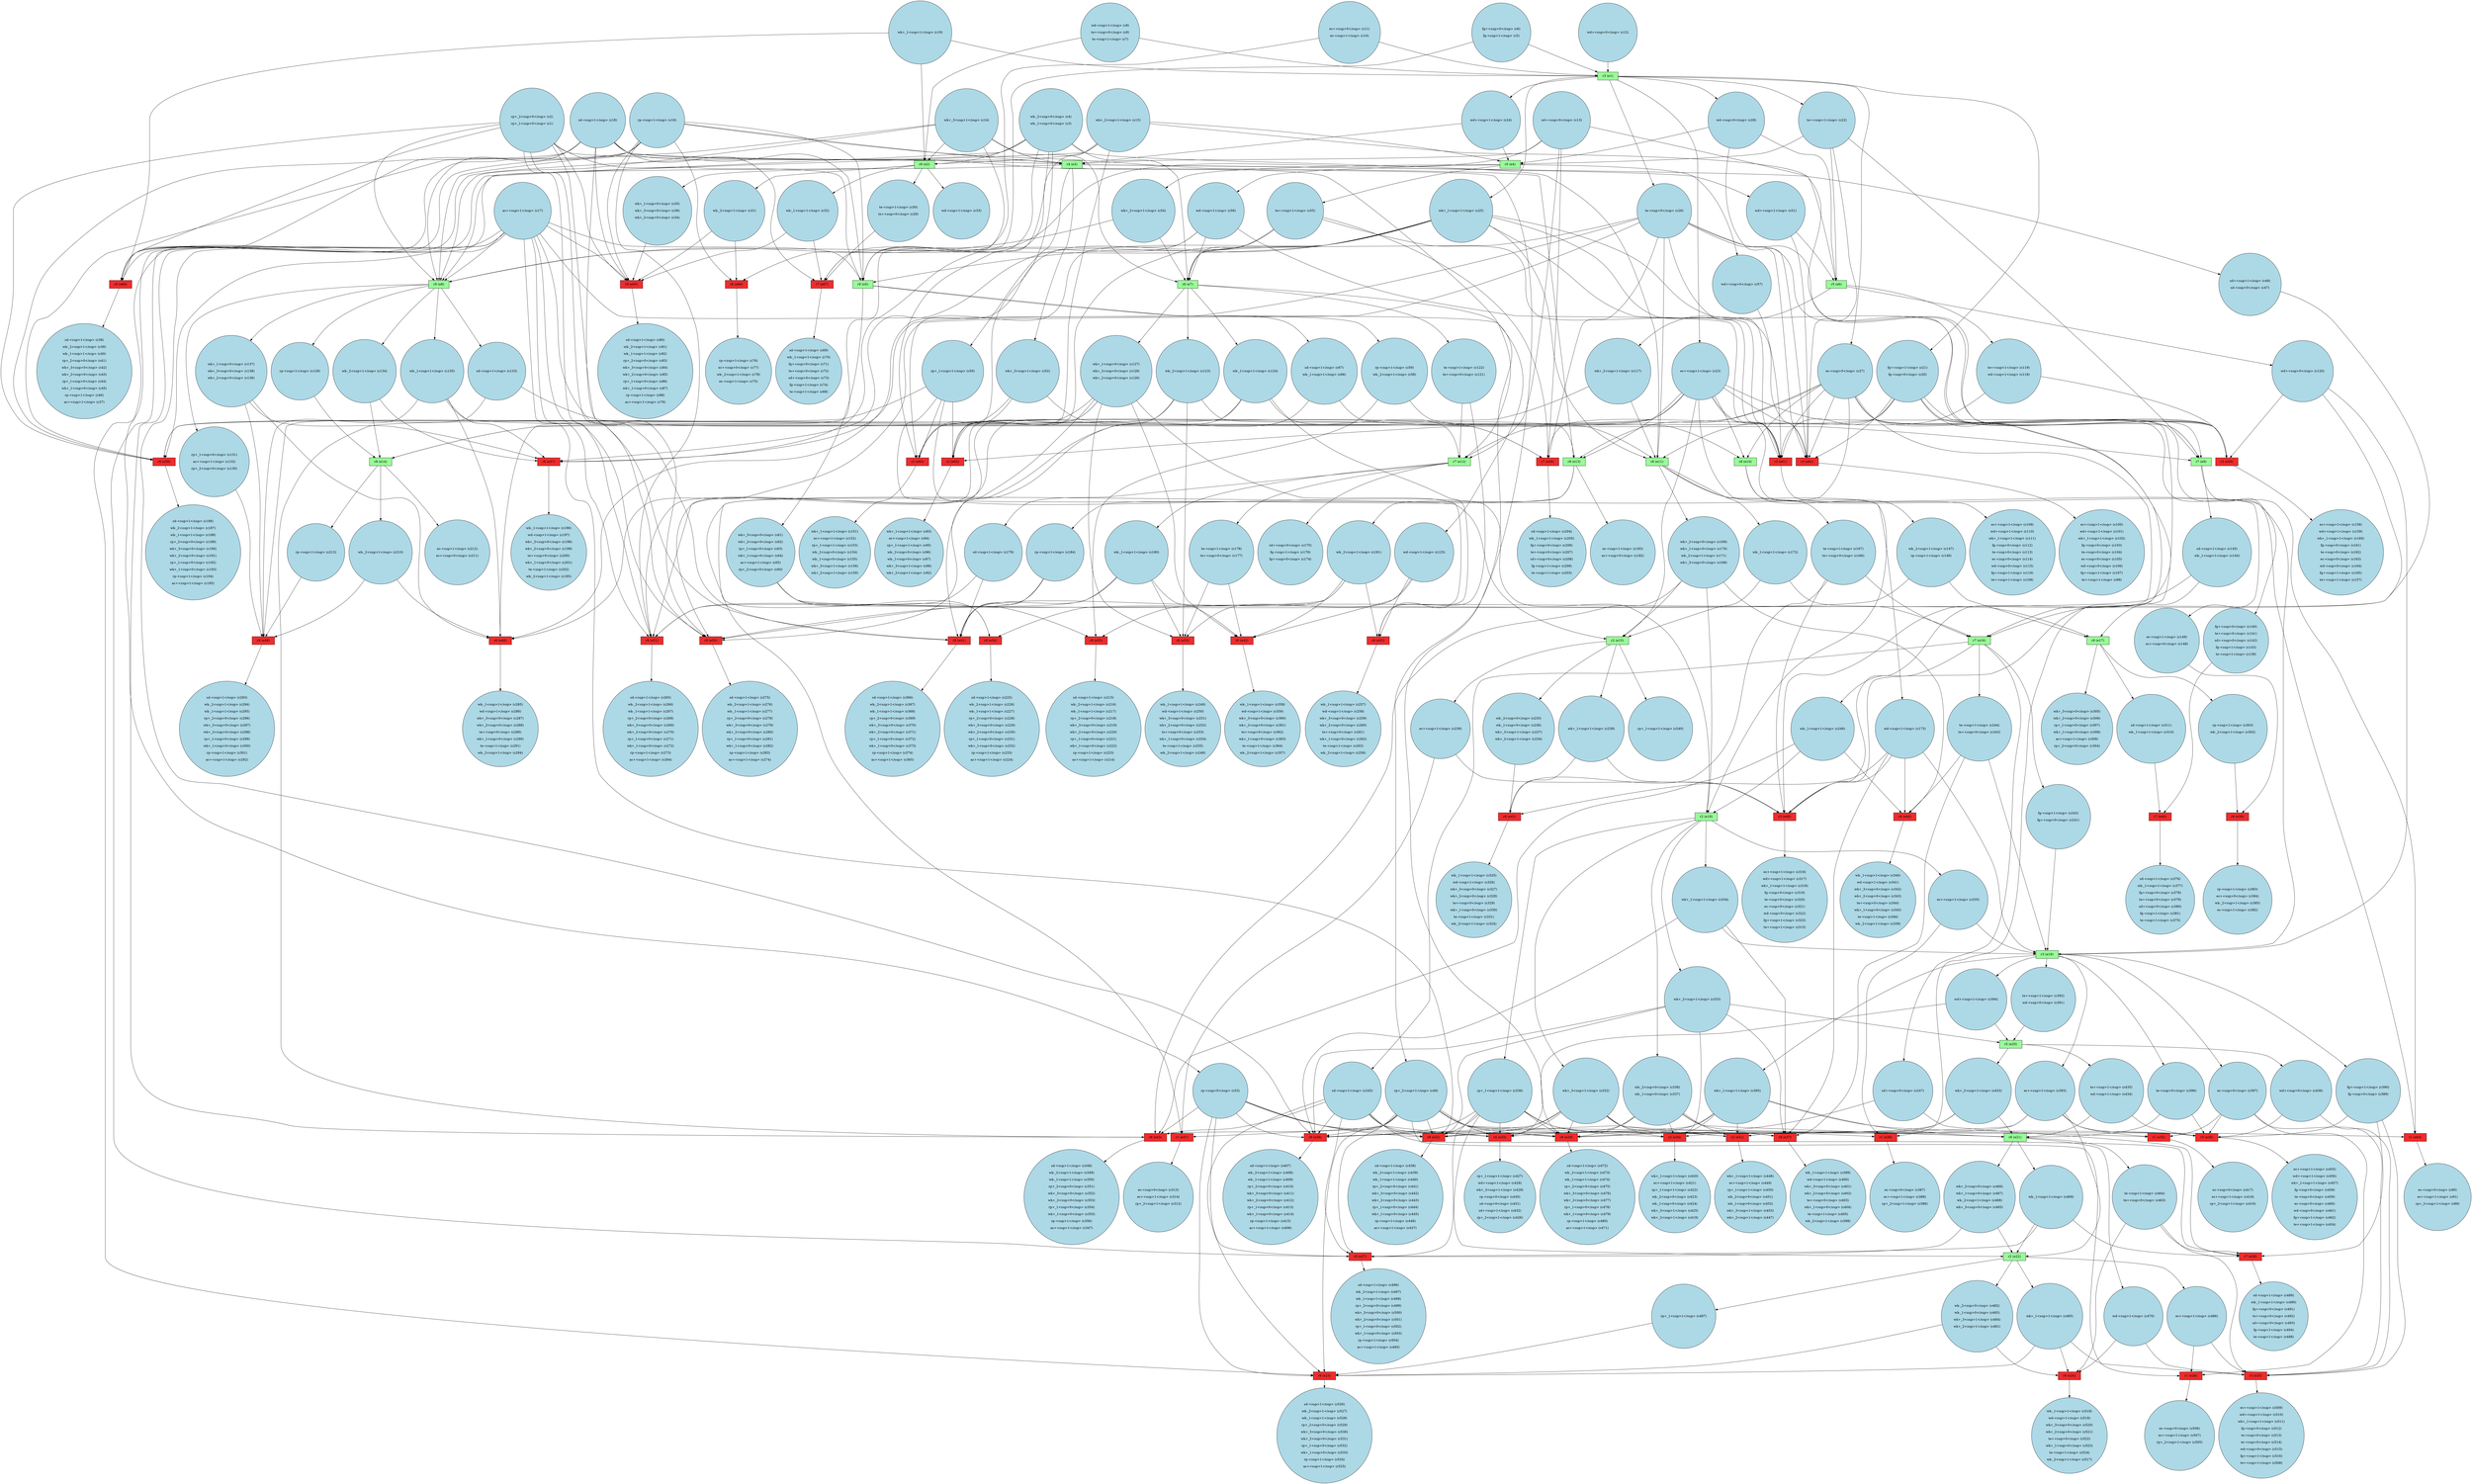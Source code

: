 digraph test {
  c1 -> e41;
  c1 -> e50;
  c1 -> e51;
  c1 -> e58;
  c1 -> e8;
  c1 -> e65;
  c1 -> e5;
  c1 -> e3;
  c1 -> e68;
  c3 -> e11;
  c3 -> e60;
  c3 -> e8;
  c3 -> e7;
  c3 -> e63;
  c3 -> e5;
  c3 -> e68;
  c3 -> e2;
  c5 -> e67;
  c5 -> e1;
  c7 -> e2;
  c7 -> e1;
  c10 -> e66;
  c10 -> e1;
  c12 -> e1;
  c13 -> e56;
  c13 -> e12;
  c13 -> e9;
  c13 -> e67;
  c13 -> e3;
  c14 -> e8;
  c14 -> e7;
  c14 -> e5;
  c14 -> e3;
  c14 -> e68;
  c14 -> e2;
  c15 -> e6;
  c15 -> e63;
  c15 -> e5;
  c15 -> e4;
  c15 -> e68;
  c15 -> e2;
  c16 -> e51;
  c16 -> e58;
  c16 -> e13;
  c16 -> e8;
  c16 -> e65;
  c16 -> e66;
  c16 -> e5;
  c16 -> e3;
  c16 -> e68;
  c17 -> e23;
  c17 -> e27;
  c17 -> e29;
  c17 -> e32;
  c17 -> e36;
  c17 -> e41;
  c17 -> e43;
  c17 -> e50;
  c17 -> e51;
  c17 -> e58;
  c17 -> e8;
  c17 -> e65;
  c17 -> e5;
  c17 -> e68;
  c18 -> e50;
  c18 -> e58;
  c18 -> e12;
  c18 -> e8;
  c18 -> e65;
  c18 -> e67;
  c18 -> e5;
  c18 -> e3;
  c18 -> e68;
  c19 -> e68;
  c19 -> e2;
  c19 -> e1;
  e1 -> c20;
  c20 -> e46;
  c20 -> e16;
  c20 -> e56;
  c20 -> e12;
  c20 -> e59;
  c20 -> e9;
  c20 -> e61;
  c20 -> e62;
  e1 -> c22;
  c22 -> e9;
  c22 -> e6;
  c22 -> e62;
  c22 -> e4;
  e1 -> c23;
  c23 -> e18;
  c23 -> e15;
  c23 -> e14;
  c23 -> e13;
  c23 -> e59;
  c23 -> e60;
  c23 -> e10;
  c23 -> e61;
  c23 -> e62;
  c23 -> e63;
  c23 -> e64;
  e1 -> c24;
  c24 -> e4;
  c24 -> e3;
  e1 -> c25;
  c25 -> e11;
  c25 -> e59;
  c25 -> e60;
  c25 -> e8;
  c25 -> e7;
  c25 -> e61;
  c25 -> e62;
  c25 -> e63;
  c25 -> e5;
  e1 -> c26;
  c26 -> e49;
  c26 -> e56;
  c26 -> e57;
  c26 -> e11;
  c26 -> e59;
  c26 -> e9;
  c26 -> e7;
  c26 -> e61;
  c26 -> e62;
  e1 -> c27;
  c27 -> e19;
  c27 -> e38;
  c27 -> e46;
  c27 -> e47;
  c27 -> e14;
  c27 -> e13;
  c27 -> e59;
  c27 -> e10;
  c27 -> e61;
  c27 -> e62;
  c27 -> e64;
  e1 -> c28;
  c28 -> e6;
  c28 -> e62;
  c28 -> e4;
  e2 -> c29;
  c29 -> e67;
  e2 -> c31;
  c31 -> e65;
  c31 -> e66;
  e2 -> c32;
  c32 -> e65;
  c32 -> e67;
  e2 -> c33;
  e2 -> c34;
  c34 -> e65;
  e68 -> c37;
  e3 -> c47;
  c47 -> e16;
  e3 -> c49;
  c49 -> e23;
  c49 -> e26;
  c49 -> e27;
  c49 -> e29;
  c49 -> e32;
  c49 -> e33;
  c49 -> e35;
  c49 -> e36;
  c49 -> e38;
  c49 -> e43;
  c49 -> e47;
  c49 -> e64;
  e3 -> c50;
  c50 -> e43;
  c50 -> e18;
  c50 -> e15;
  c50 -> e60;
  c50 -> e63;
  e3 -> c51;
  c51 -> e6;
  c51 -> e62;
  e3 -> c52;
  c52 -> e11;
  c52 -> e60;
  c52 -> e63;
  e3 -> c53;
  c53 -> e23;
  c53 -> e27;
  c53 -> e29;
  c53 -> e32;
  c53 -> e33;
  c53 -> e36;
  c53 -> e43;
  e4 -> c54;
  c54 -> e8;
  c54 -> e7;
  e4 -> c55;
  c55 -> e49;
  c55 -> e56;
  c55 -> e57;
  c55 -> e7;
  c55 -> e61;
  e4 -> c56;
  c56 -> e49;
  c56 -> e57;
  c56 -> e7;
  c56 -> e61;
  e4 -> c57;
  c57 -> e61;
  e5 -> c58;
  c58 -> e55;
  c58 -> e10;
  e5 -> c60;
  c60 -> e17;
  c60 -> e54;
  c60 -> e55;
  e5 -> c66;
  c66 -> e54;
  c66 -> e9;
  e67 -> c68;
  e66 -> c75;
  e65 -> c79;
  e64 -> c89;
  e63 -> c92;
  e62 -> c99;
  e61 -> c108;
  e6 -> c117;
  c117 -> e11;
  c117 -> e60;
  e6 -> c118;
  c118 -> e11;
  c118 -> e59;
  e6 -> c120;
  c120 -> e19;
  c120 -> e46;
  c120 -> e59;
  e7 -> c121;
  c121 -> e52;
  c121 -> e12;
  e7 -> c123;
  c123 -> e51;
  c123 -> e53;
  c123 -> e58;
  c123 -> e13;
  e7 -> c124;
  c124 -> e50;
  c124 -> e52;
  c124 -> e58;
  c124 -> e12;
  e7 -> c125;
  c125 -> e42;
  c125 -> e52;
  c125 -> e53;
  e7 -> c126;
  c126 -> e41;
  c126 -> e42;
  c126 -> e50;
  c126 -> e51;
  c126 -> e52;
  c126 -> e53;
  c126 -> e58;
  e8 -> c129;
  c129 -> e14;
  e8 -> c130;
  c130 -> e48;
  e8 -> c133;
  c133 -> e48;
  c133 -> e56;
  e8 -> c134;
  c134 -> e14;
  c134 -> e57;
  e8 -> c135;
  c135 -> e48;
  c135 -> e49;
  c135 -> e56;
  c135 -> e57;
  e8 -> c136;
  c136 -> e48;
  c136 -> e49;
  c136 -> e57;
  e9 -> c139;
  c139 -> e40;
  e9 -> c144;
  c144 -> e17;
  c144 -> e55;
  e10 -> c146;
  c146 -> e17;
  c146 -> e54;
  e10 -> c148;
  c148 -> e39;
  e60 -> c150;
  e59 -> c157;
  e11 -> c166;
  c166 -> e45;
  c166 -> e46;
  c166 -> e16;
  e11 -> c168;
  c168 -> e43;
  c168 -> e44;
  c168 -> e18;
  c168 -> e15;
  e11 -> c172;
  c172 -> e16;
  c172 -> e15;
  e11 -> c173;
  c173 -> e37;
  c173 -> e19;
  c173 -> e44;
  c173 -> e45;
  c173 -> e46;
  e12 -> c174;
  e12 -> c177;
  c177 -> e42;
  c177 -> e53;
  e12 -> c179;
  c179 -> e41;
  c179 -> e51;
  e12 -> c180;
  c180 -> e41;
  c180 -> e42;
  c180 -> e51;
  c180 -> e53;
  e13 -> c181;
  c181 -> e41;
  c181 -> e42;
  c181 -> e50;
  c181 -> e52;
  e13 -> c182;
  e13 -> c184;
  c184 -> e41;
  c184 -> e50;
  e58 -> c185;
  e57 -> c195;
  e56 -> c203;
  e14 -> c210;
  c210 -> e48;
  c210 -> e49;
  e14 -> c211;
  e14 -> c213;
  c213 -> e48;
  e55 -> c214;
  e54 -> c224;
  e15 -> c234;
  c234 -> e45;
  e15 -> c238;
  c238 -> e45;
  c238 -> e46;
  e15 -> c239;
  c239 -> e46;
  c239 -> e47;
  e15 -> c240;
  e16 -> c241;
  c241 -> e19;
  e16 -> c243;
  c243 -> e37;
  c243 -> e19;
  c243 -> e44;
  e16 -> c245;
  c245 -> e23;
  c245 -> e27;
  c245 -> e28;
  c245 -> e29;
  c245 -> e32;
  c245 -> e33;
  c245 -> e36;
  c245 -> e43;
  e16 -> c246;
  c246 -> e43;
  c246 -> e44;
  c246 -> e18;
  e16 -> c247;
  c247 -> e28;
  c247 -> e33;
  e53 -> c248;
  e52 -> c256;
  e51 -> c264;
  e50 -> c274;
  e49 -> c284;
  e48 -> c292;
  e17 -> c302;
  c302 -> e39;
  e17 -> c304;
  e17 -> c310;
  c310 -> e40;
  e47 -> c312;
  e46 -> c315;
  e45 -> c324;
  e18 -> c332;
  c332 -> e29;
  c332 -> e21;
  c332 -> e31;
  c332 -> e32;
  c332 -> e33;
  c332 -> e34;
  c332 -> e36;
  c332 -> e37;
  e18 -> c333;
  c333 -> e32;
  c333 -> e20;
  c333 -> e34;
  c333 -> e36;
  c333 -> e37;
  e18 -> c334;
  c334 -> e36;
  c334 -> e37;
  c334 -> e19;
  e18 -> c335;
  c335 -> e19;
  c335 -> e38;
  e18 -> c336;
  c336 -> e27;
  c336 -> e22;
  c336 -> e29;
  c336 -> e31;
  c336 -> e32;
  c336 -> e33;
  c336 -> e34;
  c336 -> e36;
  e18 -> c337;
  c337 -> e29;
  c337 -> e21;
  c337 -> e31;
  c337 -> e32;
  c337 -> e34;
  c337 -> e36;
  c337 -> e37;
  e44 -> c339;
  e43 -> c347;
  e42 -> c357;
  e41 -> c365;
  e40 -> c375;
  e39 -> c382;
  e38 -> c386;
  e19 -> c389;
  c389 -> e25;
  c389 -> e28;
  c389 -> e30;
  e19 -> c391;
  c391 -> e20;
  e19 -> c393;
  c393 -> e22;
  c393 -> e30;
  c393 -> e31;
  c393 -> e34;
  c393 -> e35;
  e19 -> c394;
  c394 -> e20;
  c394 -> e33;
  e19 -> c395;
  c395 -> e29;
  c395 -> e21;
  c395 -> e30;
  c395 -> e31;
  c395 -> e32;
  c395 -> e34;
  e19 -> c396;
  c396 -> e21;
  c396 -> e30;
  e19 -> c397;
  c397 -> e25;
  c397 -> e26;
  c397 -> e30;
  c397 -> e35;
  e37 -> c398;
  e36 -> c406;
  e35 -> c416;
  e34 -> c419;
  e33 -> c426;
  e20 -> c433;
  c433 -> e29;
  c433 -> e21;
  c433 -> e31;
  e20 -> c434;
  c434 -> e21;
  c434 -> e30;
  e20 -> c436;
  c436 -> e25;
  c436 -> e30;
  e32 -> c437;
  e31 -> c447;
  e30 -> c454;
  e21 -> c463;
  c463 -> e24;
  c463 -> e25;
  c463 -> e28;
  e21 -> c465;
  c465 -> e27;
  c465 -> e22;
  e21 -> c469;
  c469 -> e27;
  c469 -> e28;
  c469 -> e22;
  e21 -> c470;
  c470 -> e24;
  c470 -> e25;
  e29 -> c471;
  e22 -> c481;
  c481 -> e23;
  c481 -> e24;
  e22 -> c485;
  c485 -> e23;
  c485 -> e24;
  c485 -> e25;
  e22 -> c486;
  c486 -> e25;
  c486 -> e26;
  e22 -> c487;
  c487 -> e23;
  e28 -> c488;
  e27 -> c495;
  e26 -> c505;
  e25 -> c508;
  e24 -> c517;
  e23 -> c525;
  c1 [fillcolor=lightblue label="rp+_2<sup>0</sup> (c2)\n\nrp+_1<sup>0</sup> (c1)" shape=circle style=filled];
  c3 [fillcolor=lightblue label="wk-_2<sup>0</sup> (c4)\n\nwk-_1<sup>0</sup> (c3)" shape=circle style=filled];
  c5 [fillcolor=lightblue label="fg+<sup>0</sup> (c6)\n\nfg-<sup>1</sup> (c5)" shape=circle style=filled];
  c7 [fillcolor=lightblue label="wd-<sup>1</sup> (c8)\n\nte+<sup>0</sup> (c9)\n\nte-<sup>1</sup> (c7)" shape=circle style=filled];
  c10 [fillcolor=lightblue label="ec+<sup>0</sup> (c11)\n\nec-<sup>1</sup> (c10)" shape=circle style=filled];
  c12 [fillcolor=lightblue label="wd+<sup>0</sup> (c12)" shape=circle style=filled];
  c13 [fillcolor=lightblue label="sd+<sup>0</sup> (c13)" shape=circle style=filled];
  c14 [fillcolor=lightblue label="wk+_3<sup>1</sup> (c14)" shape=circle style=filled];
  c15 [fillcolor=lightblue label="wk+_2<sup>1</sup> (c15)" shape=circle style=filled];
  c16 [fillcolor=lightblue label="rp-<sup>1</sup> (c16)" shape=circle style=filled];
  c17 [fillcolor=lightblue label="ac+<sup>1</sup> (c17)" shape=circle style=filled];
  c18 [fillcolor=lightblue label="sd-<sup>1</sup> (c18)" shape=circle style=filled];
  c19 [fillcolor=lightblue label="wk+_1<sup>1</sup> (c19)" shape=circle style=filled];
  c20 [fillcolor=lightblue label="fg+<sup>1</sup> (c21)\n\nfg-<sup>0</sup> (c20)" shape=circle style=filled];
  c22 [fillcolor=lightblue label="te+<sup>1</sup> (c22)" shape=circle style=filled];
  c23 [fillcolor=lightblue label="ec+<sup>1</sup> (c23)" shape=circle style=filled];
  c24 [fillcolor=lightblue label="wd+<sup>1</sup> (c24)" shape=circle style=filled];
  c25 [fillcolor=lightblue label="wk+_1<sup>1</sup> (c25)" shape=circle style=filled];
  c26 [fillcolor=lightblue label="te-<sup>0</sup> (c26)" shape=circle style=filled];
  c27 [fillcolor=lightblue label="ec-<sup>0</sup> (c27)" shape=circle style=filled];
  c28 [fillcolor=lightblue label="wd-<sup>0</sup> (c28)" shape=circle style=filled];
  c29 [fillcolor=lightblue label="te-<sup>1</sup> (c30)\n\nte+<sup>0</sup> (c29)" shape=circle style=filled];
  c31 [fillcolor=lightblue label="wk-_2<sup>1</sup> (c31)" shape=circle style=filled];
  c32 [fillcolor=lightblue label="wk-_1<sup>1</sup> (c32)" shape=circle style=filled];
  c33 [fillcolor=lightblue label="wd-<sup>1</sup> (c33)" shape=circle style=filled];
  c34 [fillcolor=lightblue label="wk+_1<sup>0</sup> (c35)\n\nwk+_3<sup>0</sup> (c36)\n\nwk+_2<sup>0</sup> (c34)" shape=circle style=filled];
  c37 [fillcolor=lightblue label="sd-<sup>1</sup> (c38)\n\nwk-_2<sup>1</sup> (c39)\n\nwk-_1<sup>1</sup> (c40)\n\nrp+_2<sup>0</sup> (c41)\n\nwk+_3<sup>0</sup> (c42)\n\nwk+_2<sup>0</sup> (c43)\n\nrp+_1<sup>0</sup> (c44)\n\nwk+_1<sup>0</sup> (c45)\n\nrp-<sup>1</sup> (c46)\n\nac+<sup>1</sup> (c37)" shape=circle style=filled];
  c47 [fillcolor=lightblue label="sd+<sup>1</sup> (c48)\n\nsd-<sup>0</sup> (c47)" shape=circle style=filled];
  c49 [fillcolor=lightblue label="rp+_2<sup>1</sup> (c49)" shape=circle style=filled];
  c50 [fillcolor=lightblue label="rp+_1<sup>1</sup> (c50)" shape=circle style=filled];
  c51 [fillcolor=lightblue label="wd+<sup>1</sup> (c51)" shape=circle style=filled];
  c52 [fillcolor=lightblue label="wk+_3<sup>1</sup> (c52)" shape=circle style=filled];
  c53 [fillcolor=lightblue label="rp-<sup>0</sup> (c53)" shape=circle style=filled];
  c54 [fillcolor=lightblue label="wk+_2<sup>1</sup> (c54)" shape=circle style=filled];
  c55 [fillcolor=lightblue label="te+<sup>1</sup> (c55)" shape=circle style=filled];
  c56 [fillcolor=lightblue label="wd-<sup>1</sup> (c56)" shape=circle style=filled];
  c57 [fillcolor=lightblue label="wd+<sup>0</sup> (c57)" shape=circle style=filled];
  c58 [fillcolor=lightblue label="rp-<sup>1</sup> (c59)\n\nwk-_2<sup>1</sup> (c58)" shape=circle style=filled];
  c60 [fillcolor=lightblue label="wk+_3<sup>0</sup> (c61)\n\nwk+_2<sup>0</sup> (c62)\n\nrp+_1<sup>0</sup> (c63)\n\nwk+_1<sup>0</sup> (c64)\n\nac+<sup>1</sup> (c65)\n\nrp+_2<sup>0</sup> (c60)" shape=circle style=filled];
  c66 [fillcolor=lightblue label="sd-<sup>1</sup> (c67)\n\nwk-_1<sup>1</sup> (c66)" shape=circle style=filled];
  c68 [fillcolor=lightblue label="sd-<sup>1</sup> (c69)\n\nwk-_1<sup>1</sup> (c70)\n\nfg+<sup>0</sup> (c71)\n\nte+<sup>0</sup> (c72)\n\nsd+<sup>0</sup> (c73)\n\nfg-<sup>1</sup> (c74)\n\nte-<sup>1</sup> (c68)" shape=circle style=filled];
  c75 [fillcolor=lightblue label="rp-<sup>1</sup> (c76)\n\nec+<sup>0</sup> (c77)\n\nwk-_2<sup>1</sup> (c78)\n\nec-<sup>1</sup> (c75)" shape=circle style=filled];
  c79 [fillcolor=lightblue label="sd-<sup>1</sup> (c80)\n\nwk-_2<sup>1</sup> (c81)\n\nwk-_1<sup>1</sup> (c82)\n\nrp+_2<sup>0</sup> (c83)\n\nwk+_3<sup>0</sup> (c84)\n\nwk+_2<sup>0</sup> (c85)\n\nrp+_1<sup>0</sup> (c86)\n\nwk+_1<sup>0</sup> (c87)\n\nrp-<sup>1</sup> (c88)\n\nac+<sup>1</sup> (c79)" shape=circle style=filled];
  c89 [fillcolor=lightblue label="ec-<sup>0</sup> (c90)\n\nec+<sup>1</sup> (c91)\n\nrp+_2<sup>1</sup> (c89)" shape=circle style=filled];
  c92 [fillcolor=lightblue label="wk+_1<sup>1</sup> (c93)\n\nec+<sup>1</sup> (c94)\n\nrp+_1<sup>1</sup> (c95)\n\nwk-_2<sup>0</sup> (c96)\n\nwk-_1<sup>0</sup> (c97)\n\nwk+_3<sup>1</sup> (c98)\n\nwk+_2<sup>1</sup> (c92)" shape=circle style=filled];
  c99 [fillcolor=lightblue label="ec+<sup>1</sup> (c100)\n\nwd+<sup>1</sup> (c101)\n\nwk+_1<sup>1</sup> (c102)\n\nfg-<sup>0</sup> (c103)\n\nte-<sup>0</sup> (c104)\n\nec-<sup>0</sup> (c105)\n\nwd-<sup>0</sup> (c106)\n\nfg+<sup>1</sup> (c107)\n\nte+<sup>1</sup> (c99)" shape=circle style=filled];
  c108 [fillcolor=lightblue label="ec+<sup>1</sup> (c109)\n\nwd+<sup>1</sup> (c110)\n\nwk+_1<sup>1</sup> (c111)\n\nfg-<sup>0</sup> (c112)\n\nte-<sup>0</sup> (c113)\n\nec-<sup>0</sup> (c114)\n\nwd-<sup>0</sup> (c115)\n\nfg+<sup>1</sup> (c116)\n\nte+<sup>1</sup> (c108)" shape=circle style=filled];
  c117 [fillcolor=lightblue label="wk+_2<sup>1</sup> (c117)" shape=circle style=filled];
  c118 [fillcolor=lightblue label="te+<sup>1</sup> (c119)\n\nwd-<sup>1</sup> (c118)" shape=circle style=filled];
  c120 [fillcolor=lightblue label="wd+<sup>0</sup> (c120)" shape=circle style=filled];
  c121 [fillcolor=lightblue label="te-<sup>1</sup> (c122)\n\nte+<sup>0</sup> (c121)" shape=circle style=filled];
  c123 [fillcolor=lightblue label="wk-_2<sup>1</sup> (c123)" shape=circle style=filled];
  c124 [fillcolor=lightblue label="wk-_1<sup>1</sup> (c124)" shape=circle style=filled];
  c125 [fillcolor=lightblue label="wd-<sup>1</sup> (c125)" shape=circle style=filled];
  c126 [fillcolor=lightblue label="wk+_1<sup>0</sup> (c127)\n\nwk+_3<sup>0</sup> (c128)\n\nwk+_2<sup>0</sup> (c126)" shape=circle style=filled];
  c129 [fillcolor=lightblue label="rp-<sup>1</sup> (c129)" shape=circle style=filled];
  c130 [fillcolor=lightblue label="rp+_1<sup>0</sup> (c131)\n\nac+<sup>1</sup> (c132)\n\nrp+_2<sup>0</sup> (c130)" shape=circle style=filled];
  c133 [fillcolor=lightblue label="sd-<sup>1</sup> (c133)" shape=circle style=filled];
  c134 [fillcolor=lightblue label="wk-_2<sup>1</sup> (c134)" shape=circle style=filled];
  c135 [fillcolor=lightblue label="wk-_1<sup>1</sup> (c135)" shape=circle style=filled];
  c136 [fillcolor=lightblue label="wk+_1<sup>0</sup> (c137)\n\nwk+_3<sup>0</sup> (c138)\n\nwk+_2<sup>0</sup> (c136)" shape=circle style=filled];
  c139 [fillcolor=lightblue label="fg+<sup>0</sup> (c140)\n\nte+<sup>0</sup> (c141)\n\nsd+<sup>0</sup> (c142)\n\nfg-<sup>1</sup> (c143)\n\nte-<sup>1</sup> (c139)" shape=circle style=filled];
  c144 [fillcolor=lightblue label="sd-<sup>1</sup> (c145)\n\nwk-_1<sup>1</sup> (c144)" shape=circle style=filled];
  c146 [fillcolor=lightblue label="wk-_2<sup>1</sup> (c147)\n\nrp-<sup>1</sup> (c146)" shape=circle style=filled];
  c148 [fillcolor=lightblue label="ec-<sup>1</sup> (c149)\n\nec+<sup>0</sup> (c148)" shape=circle style=filled];
  c150 [fillcolor=lightblue label="wk+_1<sup>1</sup> (c151)\n\nec+<sup>1</sup> (c152)\n\nrp+_1<sup>1</sup> (c153)\n\nwk-_2<sup>0</sup> (c154)\n\nwk-_1<sup>0</sup> (c155)\n\nwk+_3<sup>1</sup> (c156)\n\nwk+_2<sup>1</sup> (c150)" shape=circle style=filled];
  c157 [fillcolor=lightblue label="ec+<sup>1</sup> (c158)\n\nwd+<sup>1</sup> (c159)\n\nwk+_1<sup>1</sup> (c160)\n\nfg-<sup>0</sup> (c161)\n\nte-<sup>0</sup> (c162)\n\nec-<sup>0</sup> (c163)\n\nwd-<sup>0</sup> (c164)\n\nfg+<sup>1</sup> (c165)\n\nte+<sup>1</sup> (c157)" shape=circle style=filled];
  c166 [fillcolor=lightblue label="te-<sup>1</sup> (c167)\n\nte+<sup>0</sup> (c166)" shape=circle style=filled];
  c168 [fillcolor=lightblue label="wk+_2<sup>0</sup> (c169)\n\nwk+_1<sup>0</sup> (c170)\n\nwk-_2<sup>1</sup> (c171)\n\nwk+_3<sup>0</sup> (c168)" shape=circle style=filled];
  c172 [fillcolor=lightblue label="wk-_1<sup>1</sup> (c172)" shape=circle style=filled];
  c173 [fillcolor=lightblue label="wd-<sup>1</sup> (c173)" shape=circle style=filled];
  c174 [fillcolor=lightblue label="sd+<sup>0</sup> (c175)\n\nfg-<sup>1</sup> (c176)\n\nfg+<sup>0</sup> (c174)" shape=circle style=filled];
  c177 [fillcolor=lightblue label="te-<sup>1</sup> (c178)\n\nte+<sup>0</sup> (c177)" shape=circle style=filled];
  c179 [fillcolor=lightblue label="sd-<sup>1</sup> (c179)" shape=circle style=filled];
  c180 [fillcolor=lightblue label="wk-_1<sup>1</sup> (c180)" shape=circle style=filled];
  c181 [fillcolor=lightblue label="wk-_2<sup>1</sup> (c181)" shape=circle style=filled];
  c182 [fillcolor=lightblue label="ec-<sup>1</sup> (c183)\n\nec+<sup>0</sup> (c182)" shape=circle style=filled];
  c184 [fillcolor=lightblue label="rp-<sup>1</sup> (c184)" shape=circle style=filled];
  c185 [fillcolor=lightblue label="sd-<sup>1</sup> (c186)\n\nwk-_2<sup>1</sup> (c187)\n\nwk-_1<sup>1</sup> (c188)\n\nrp+_2<sup>0</sup> (c189)\n\nwk+_3<sup>0</sup> (c190)\n\nwk+_2<sup>0</sup> (c191)\n\nrp+_1<sup>0</sup> (c192)\n\nwk+_1<sup>0</sup> (c193)\n\nrp-<sup>1</sup> (c194)\n\nac+<sup>1</sup> (c185)" shape=circle style=filled];
  c195 [fillcolor=lightblue label="wk-_1<sup>1</sup> (c196)\n\nwd-<sup>1</sup> (c197)\n\nwk+_3<sup>0</sup> (c198)\n\nwk+_2<sup>0</sup> (c199)\n\nte+<sup>0</sup> (c200)\n\nwk+_1<sup>0</sup> (c201)\n\nte-<sup>1</sup> (c202)\n\nwk-_2<sup>1</sup> (c195)" shape=circle style=filled];
  c203 [fillcolor=lightblue label="sd-<sup>1</sup> (c204)\n\nwk-_1<sup>1</sup> (c205)\n\nfg+<sup>0</sup> (c206)\n\nte+<sup>0</sup> (c207)\n\nsd+<sup>0</sup> (c208)\n\nfg-<sup>1</sup> (c209)\n\nte-<sup>1</sup> (c203)" shape=circle style=filled];
  c210 [fillcolor=lightblue label="wk-_2<sup>1</sup> (c210)" shape=circle style=filled];
  c211 [fillcolor=lightblue label="ec-<sup>1</sup> (c212)\n\nec+<sup>0</sup> (c211)" shape=circle style=filled];
  c213 [fillcolor=lightblue label="rp-<sup>1</sup> (c213)" shape=circle style=filled];
  c214 [fillcolor=lightblue label="sd-<sup>1</sup> (c215)\n\nwk-_2<sup>1</sup> (c216)\n\nwk-_1<sup>1</sup> (c217)\n\nrp+_2<sup>0</sup> (c218)\n\nwk+_3<sup>0</sup> (c219)\n\nwk+_2<sup>0</sup> (c220)\n\nrp+_1<sup>0</sup> (c221)\n\nwk+_1<sup>0</sup> (c222)\n\nrp-<sup>1</sup> (c223)\n\nac+<sup>1</sup> (c214)" shape=circle style=filled];
  c224 [fillcolor=lightblue label="sd-<sup>1</sup> (c225)\n\nwk-_2<sup>1</sup> (c226)\n\nwk-_1<sup>1</sup> (c227)\n\nrp+_2<sup>0</sup> (c228)\n\nwk+_3<sup>0</sup> (c229)\n\nwk+_2<sup>0</sup> (c230)\n\nrp+_1<sup>0</sup> (c231)\n\nwk+_1<sup>0</sup> (c232)\n\nrp-<sup>1</sup> (c233)\n\nac+<sup>1</sup> (c224)" shape=circle style=filled];
  c234 [fillcolor=lightblue label="wk-_2<sup>0</sup> (c235)\n\nwk-_1<sup>0</sup> (c236)\n\nwk+_3<sup>1</sup> (c237)\n\nwk+_2<sup>1</sup> (c234)" shape=circle style=filled];
  c238 [fillcolor=lightblue label="wk+_1<sup>1</sup> (c238)" shape=circle style=filled];
  c239 [fillcolor=lightblue label="ec+<sup>1</sup> (c239)" shape=circle style=filled];
  c240 [fillcolor=lightblue label="rp+_1<sup>1</sup> (c240)" shape=circle style=filled];
  c241 [fillcolor=lightblue label="fg-<sup>1</sup> (c242)\n\nfg+<sup>0</sup> (c241)" shape=circle style=filled];
  c243 [fillcolor=lightblue label="te-<sup>1</sup> (c244)\n\nte+<sup>0</sup> (c243)" shape=circle style=filled];
  c245 [fillcolor=lightblue label="sd-<sup>1</sup> (c245)" shape=circle style=filled];
  c246 [fillcolor=lightblue label="wk-_1<sup>1</sup> (c246)" shape=circle style=filled];
  c247 [fillcolor=lightblue label="sd+<sup>0</sup> (c247)" shape=circle style=filled];
  c248 [fillcolor=lightblue label="wk-_1<sup>1</sup> (c249)\n\nwd-<sup>1</sup> (c250)\n\nwk+_3<sup>0</sup> (c251)\n\nwk+_2<sup>0</sup> (c252)\n\nte+<sup>0</sup> (c253)\n\nwk+_1<sup>0</sup> (c254)\n\nte-<sup>1</sup> (c255)\n\nwk-_2<sup>1</sup> (c248)" shape=circle style=filled];
  c256 [fillcolor=lightblue label="wk-_1<sup>1</sup> (c257)\n\nwd-<sup>1</sup> (c258)\n\nwk+_3<sup>0</sup> (c259)\n\nwk+_2<sup>0</sup> (c260)\n\nte+<sup>0</sup> (c261)\n\nwk+_1<sup>0</sup> (c262)\n\nte-<sup>1</sup> (c263)\n\nwk-_2<sup>1</sup> (c256)" shape=circle style=filled];
  c264 [fillcolor=lightblue label="sd-<sup>1</sup> (c265)\n\nwk-_2<sup>1</sup> (c266)\n\nwk-_1<sup>1</sup> (c267)\n\nrp+_2<sup>0</sup> (c268)\n\nwk+_3<sup>0</sup> (c269)\n\nwk+_2<sup>0</sup> (c270)\n\nrp+_1<sup>0</sup> (c271)\n\nwk+_1<sup>0</sup> (c272)\n\nrp-<sup>1</sup> (c273)\n\nac+<sup>1</sup> (c264)" shape=circle style=filled];
  c274 [fillcolor=lightblue label="sd-<sup>1</sup> (c275)\n\nwk-_2<sup>1</sup> (c276)\n\nwk-_1<sup>1</sup> (c277)\n\nrp+_2<sup>0</sup> (c278)\n\nwk+_3<sup>0</sup> (c279)\n\nwk+_2<sup>0</sup> (c280)\n\nrp+_1<sup>0</sup> (c281)\n\nwk+_1<sup>0</sup> (c282)\n\nrp-<sup>1</sup> (c283)\n\nac+<sup>1</sup> (c274)" shape=circle style=filled];
  c284 [fillcolor=lightblue label="wk-_1<sup>1</sup> (c285)\n\nwd-<sup>1</sup> (c286)\n\nwk+_3<sup>0</sup> (c287)\n\nwk+_2<sup>0</sup> (c288)\n\nte+<sup>0</sup> (c289)\n\nwk+_1<sup>0</sup> (c290)\n\nte-<sup>1</sup> (c291)\n\nwk-_2<sup>1</sup> (c284)" shape=circle style=filled];
  c292 [fillcolor=lightblue label="sd-<sup>1</sup> (c293)\n\nwk-_2<sup>1</sup> (c294)\n\nwk-_1<sup>1</sup> (c295)\n\nrp+_2<sup>0</sup> (c296)\n\nwk+_3<sup>0</sup> (c297)\n\nwk+_2<sup>0</sup> (c298)\n\nrp+_1<sup>0</sup> (c299)\n\nwk+_1<sup>0</sup> (c300)\n\nrp-<sup>1</sup> (c301)\n\nac+<sup>1</sup> (c292)" shape=circle style=filled];
  c302 [fillcolor=lightblue label="rp-<sup>1</sup> (c303)\n\nwk-_2<sup>1</sup> (c302)" shape=circle style=filled];
  c304 [fillcolor=lightblue label="wk+_3<sup>0</sup> (c305)\n\nwk+_2<sup>0</sup> (c306)\n\nrp+_1<sup>0</sup> (c307)\n\nwk+_1<sup>0</sup> (c308)\n\nac+<sup>1</sup> (c309)\n\nrp+_2<sup>0</sup> (c304)" shape=circle style=filled];
  c310 [fillcolor=lightblue label="sd-<sup>1</sup> (c311)\n\nwk-_1<sup>1</sup> (c310)" shape=circle style=filled];
  c312 [fillcolor=lightblue label="ec-<sup>0</sup> (c313)\n\nec+<sup>1</sup> (c314)\n\nrp+_2<sup>1</sup> (c312)" shape=circle style=filled];
  c315 [fillcolor=lightblue label="ec+<sup>1</sup> (c316)\n\nwd+<sup>1</sup> (c317)\n\nwk+_1<sup>1</sup> (c318)\n\nfg-<sup>0</sup> (c319)\n\nte-<sup>0</sup> (c320)\n\nec-<sup>0</sup> (c321)\n\nwd-<sup>0</sup> (c322)\n\nfg+<sup>1</sup> (c323)\n\nte+<sup>1</sup> (c315)" shape=circle style=filled];
  c324 [fillcolor=lightblue label="wk-_1<sup>1</sup> (c325)\n\nwd-<sup>1</sup> (c326)\n\nwk+_3<sup>0</sup> (c327)\n\nwk+_2<sup>0</sup> (c328)\n\nte+<sup>0</sup> (c329)\n\nwk+_1<sup>0</sup> (c330)\n\nte-<sup>1</sup> (c331)\n\nwk-_2<sup>1</sup> (c324)" shape=circle style=filled];
  c332 [fillcolor=lightblue label="wk+_3<sup>1</sup> (c332)" shape=circle style=filled];
  c333 [fillcolor=lightblue label="wk+_2<sup>1</sup> (c333)" shape=circle style=filled];
  c334 [fillcolor=lightblue label="wk+_1<sup>1</sup> (c334)" shape=circle style=filled];
  c335 [fillcolor=lightblue label="ec+<sup>1</sup> (c335)" shape=circle style=filled];
  c336 [fillcolor=lightblue label="rp+_1<sup>1</sup> (c336)" shape=circle style=filled];
  c337 [fillcolor=lightblue label="wk-_2<sup>0</sup> (c338)\n\nwk-_1<sup>0</sup> (c337)" shape=circle style=filled];
  c339 [fillcolor=lightblue label="wk-_1<sup>1</sup> (c340)\n\nwd-<sup>1</sup> (c341)\n\nwk+_3<sup>0</sup> (c342)\n\nwk+_2<sup>0</sup> (c343)\n\nte+<sup>0</sup> (c344)\n\nwk+_1<sup>0</sup> (c345)\n\nte-<sup>1</sup> (c346)\n\nwk-_2<sup>1</sup> (c339)" shape=circle style=filled];
  c347 [fillcolor=lightblue label="sd-<sup>1</sup> (c348)\n\nwk-_2<sup>1</sup> (c349)\n\nwk-_1<sup>1</sup> (c350)\n\nrp+_2<sup>0</sup> (c351)\n\nwk+_3<sup>0</sup> (c352)\n\nwk+_2<sup>0</sup> (c353)\n\nrp+_1<sup>0</sup> (c354)\n\nwk+_1<sup>0</sup> (c355)\n\nrp-<sup>1</sup> (c356)\n\nac+<sup>1</sup> (c347)" shape=circle style=filled];
  c357 [fillcolor=lightblue label="wk-_1<sup>1</sup> (c358)\n\nwd-<sup>1</sup> (c359)\n\nwk+_3<sup>0</sup> (c360)\n\nwk+_2<sup>0</sup> (c361)\n\nte+<sup>0</sup> (c362)\n\nwk+_1<sup>0</sup> (c363)\n\nte-<sup>1</sup> (c364)\n\nwk-_2<sup>1</sup> (c357)" shape=circle style=filled];
  c365 [fillcolor=lightblue label="sd-<sup>1</sup> (c366)\n\nwk-_2<sup>1</sup> (c367)\n\nwk-_1<sup>1</sup> (c368)\n\nrp+_2<sup>0</sup> (c369)\n\nwk+_3<sup>0</sup> (c370)\n\nwk+_2<sup>0</sup> (c371)\n\nrp+_1<sup>0</sup> (c372)\n\nwk+_1<sup>0</sup> (c373)\n\nrp-<sup>1</sup> (c374)\n\nac+<sup>1</sup> (c365)" shape=circle style=filled];
  c375 [fillcolor=lightblue label="sd-<sup>1</sup> (c376)\n\nwk-_1<sup>1</sup> (c377)\n\nfg+<sup>0</sup> (c378)\n\nte+<sup>0</sup> (c379)\n\nsd+<sup>0</sup> (c380)\n\nfg-<sup>1</sup> (c381)\n\nte-<sup>1</sup> (c375)" shape=circle style=filled];
  c382 [fillcolor=lightblue label="rp-<sup>1</sup> (c383)\n\nec+<sup>0</sup> (c384)\n\nwk-_2<sup>1</sup> (c385)\n\nec-<sup>1</sup> (c382)" shape=circle style=filled];
  c386 [fillcolor=lightblue label="ec-<sup>0</sup> (c387)\n\nec+<sup>1</sup> (c388)\n\nrp+_2<sup>1</sup> (c386)" shape=circle style=filled];
  c389 [fillcolor=lightblue label="fg+<sup>1</sup> (c390)\n\nfg-<sup>0</sup> (c389)" shape=circle style=filled];
  c391 [fillcolor=lightblue label="te+<sup>1</sup> (c392)\n\nwd-<sup>0</sup> (c391)" shape=circle style=filled];
  c393 [fillcolor=lightblue label="ec+<sup>1</sup> (c393)" shape=circle style=filled];
  c394 [fillcolor=lightblue label="wd+<sup>1</sup> (c394)" shape=circle style=filled];
  c395 [fillcolor=lightblue label="wk+_1<sup>1</sup> (c395)" shape=circle style=filled];
  c396 [fillcolor=lightblue label="te-<sup>0</sup> (c396)" shape=circle style=filled];
  c397 [fillcolor=lightblue label="ec-<sup>0</sup> (c397)" shape=circle style=filled];
  c398 [fillcolor=lightblue label="wk-_1<sup>1</sup> (c399)\n\nwd-<sup>1</sup> (c400)\n\nwk+_3<sup>0</sup> (c401)\n\nwk+_2<sup>0</sup> (c402)\n\nte+<sup>0</sup> (c403)\n\nwk+_1<sup>0</sup> (c404)\n\nte-<sup>1</sup> (c405)\n\nwk-_2<sup>1</sup> (c398)" shape=circle style=filled];
  c406 [fillcolor=lightblue label="sd-<sup>1</sup> (c407)\n\nwk-_2<sup>1</sup> (c408)\n\nwk-_1<sup>1</sup> (c409)\n\nrp+_2<sup>0</sup> (c410)\n\nwk+_3<sup>0</sup> (c411)\n\nwk+_2<sup>0</sup> (c412)\n\nrp+_1<sup>0</sup> (c413)\n\nwk+_1<sup>0</sup> (c414)\n\nrp-<sup>1</sup> (c415)\n\nac+<sup>1</sup> (c406)" shape=circle style=filled];
  c416 [fillcolor=lightblue label="ec-<sup>0</sup> (c417)\n\nec+<sup>1</sup> (c418)\n\nrp+_2<sup>1</sup> (c416)" shape=circle style=filled];
  c419 [fillcolor=lightblue label="wk+_1<sup>1</sup> (c420)\n\nec+<sup>1</sup> (c421)\n\nrp+_1<sup>1</sup> (c422)\n\nwk-_2<sup>0</sup> (c423)\n\nwk-_1<sup>0</sup> (c424)\n\nwk+_3<sup>1</sup> (c425)\n\nwk+_2<sup>1</sup> (c419)" shape=circle style=filled];
  c426 [fillcolor=lightblue label="rp+_1<sup>1</sup> (c427)\n\nwd+<sup>1</sup> (c428)\n\nwk+_3<sup>1</sup> (c429)\n\nrp-<sup>0</sup> (c430)\n\nsd-<sup>0</sup> (c431)\n\nsd+<sup>1</sup> (c432)\n\nrp+_2<sup>1</sup> (c426)" shape=circle style=filled];
  c433 [fillcolor=lightblue label="wk+_2<sup>1</sup> (c433)" shape=circle style=filled];
  c434 [fillcolor=lightblue label="te+<sup>1</sup> (c435)\n\nwd-<sup>1</sup> (c434)" shape=circle style=filled];
  c436 [fillcolor=lightblue label="wd+<sup>0</sup> (c436)" shape=circle style=filled];
  c437 [fillcolor=lightblue label="sd-<sup>1</sup> (c438)\n\nwk-_2<sup>1</sup> (c439)\n\nwk-_1<sup>1</sup> (c440)\n\nrp+_2<sup>0</sup> (c441)\n\nwk+_3<sup>0</sup> (c442)\n\nwk+_2<sup>0</sup> (c443)\n\nrp+_1<sup>0</sup> (c444)\n\nwk+_1<sup>0</sup> (c445)\n\nrp-<sup>1</sup> (c446)\n\nac+<sup>1</sup> (c437)" shape=circle style=filled];
  c447 [fillcolor=lightblue label="wk+_1<sup>1</sup> (c448)\n\nec+<sup>1</sup> (c449)\n\nrp+_1<sup>1</sup> (c450)\n\nwk-_2<sup>0</sup> (c451)\n\nwk-_1<sup>0</sup> (c452)\n\nwk+_3<sup>1</sup> (c453)\n\nwk+_2<sup>1</sup> (c447)" shape=circle style=filled];
  c454 [fillcolor=lightblue label="ec+<sup>1</sup> (c455)\n\nwd+<sup>1</sup> (c456)\n\nwk+_1<sup>1</sup> (c457)\n\nfg-<sup>0</sup> (c458)\n\nte-<sup>0</sup> (c459)\n\nec-<sup>0</sup> (c460)\n\nwd-<sup>0</sup> (c461)\n\nfg+<sup>1</sup> (c462)\n\nte+<sup>1</sup> (c454)" shape=circle style=filled];
  c463 [fillcolor=lightblue label="te-<sup>1</sup> (c464)\n\nte+<sup>0</sup> (c463)" shape=circle style=filled];
  c465 [fillcolor=lightblue label="wk+_2<sup>0</sup> (c466)\n\nwk+_1<sup>0</sup> (c467)\n\nwk-_2<sup>1</sup> (c468)\n\nwk+_3<sup>0</sup> (c465)" shape=circle style=filled];
  c469 [fillcolor=lightblue label="wk-_1<sup>1</sup> (c469)" shape=circle style=filled];
  c470 [fillcolor=lightblue label="wd-<sup>1</sup> (c470)" shape=circle style=filled];
  c471 [fillcolor=lightblue label="sd-<sup>1</sup> (c472)\n\nwk-_2<sup>1</sup> (c473)\n\nwk-_1<sup>1</sup> (c474)\n\nrp+_2<sup>0</sup> (c475)\n\nwk+_3<sup>0</sup> (c476)\n\nwk+_2<sup>0</sup> (c477)\n\nrp+_1<sup>0</sup> (c478)\n\nwk+_1<sup>0</sup> (c479)\n\nrp-<sup>1</sup> (c480)\n\nac+<sup>1</sup> (c471)" shape=circle style=filled];
  c481 [fillcolor=lightblue label="wk-_2<sup>0</sup> (c482)\n\nwk-_1<sup>0</sup> (c483)\n\nwk+_3<sup>1</sup> (c484)\n\nwk+_2<sup>1</sup> (c481)" shape=circle style=filled];
  c485 [fillcolor=lightblue label="wk+_1<sup>1</sup> (c485)" shape=circle style=filled];
  c486 [fillcolor=lightblue label="ec+<sup>1</sup> (c486)" shape=circle style=filled];
  c487 [fillcolor=lightblue label="rp+_1<sup>1</sup> (c487)" shape=circle style=filled];
  c488 [fillcolor=lightblue label="sd-<sup>1</sup> (c489)\n\nwk-_1<sup>1</sup> (c490)\n\nfg+<sup>0</sup> (c491)\n\nte+<sup>0</sup> (c492)\n\nsd+<sup>0</sup> (c493)\n\nfg-<sup>1</sup> (c494)\n\nte-<sup>1</sup> (c488)" shape=circle style=filled];
  c495 [fillcolor=lightblue label="sd-<sup>1</sup> (c496)\n\nwk-_2<sup>1</sup> (c497)\n\nwk-_1<sup>1</sup> (c498)\n\nrp+_2<sup>0</sup> (c499)\n\nwk+_3<sup>0</sup> (c500)\n\nwk+_2<sup>0</sup> (c501)\n\nrp+_1<sup>0</sup> (c502)\n\nwk+_1<sup>0</sup> (c503)\n\nrp-<sup>1</sup> (c504)\n\nac+<sup>1</sup> (c495)" shape=circle style=filled];
  c505 [fillcolor=lightblue label="ec-<sup>0</sup> (c506)\n\nec+<sup>1</sup> (c507)\n\nrp+_2<sup>1</sup> (c505)" shape=circle style=filled];
  c508 [fillcolor=lightblue label="ec+<sup>1</sup> (c509)\n\nwd+<sup>1</sup> (c510)\n\nwk+_1<sup>1</sup> (c511)\n\nfg-<sup>0</sup> (c512)\n\nte-<sup>0</sup> (c513)\n\nec-<sup>0</sup> (c514)\n\nwd-<sup>0</sup> (c515)\n\nfg+<sup>1</sup> (c516)\n\nte+<sup>1</sup> (c508)" shape=circle style=filled];
  c517 [fillcolor=lightblue label="wk-_1<sup>1</sup> (c518)\n\nwd-<sup>1</sup> (c519)\n\nwk+_3<sup>0</sup> (c520)\n\nwk+_2<sup>0</sup> (c521)\n\nte+<sup>0</sup> (c522)\n\nwk+_1<sup>0</sup> (c523)\n\nte-<sup>1</sup> (c524)\n\nwk-_2<sup>1</sup> (c517)" shape=circle style=filled];
  c525 [fillcolor=lightblue label="sd-<sup>1</sup> (c526)\n\nwk-_2<sup>1</sup> (c527)\n\nwk-_1<sup>1</sup> (c528)\n\nrp+_2<sup>0</sup> (c529)\n\nwk+_3<sup>0</sup> (c530)\n\nwk+_2<sup>0</sup> (c531)\n\nrp+_1<sup>0</sup> (c532)\n\nwk+_1<sup>0</sup> (c533)\n\nrp-<sup>1</sup> (c534)\n\nac+<sup>1</sup> (c525)" shape=circle style=filled];
  e1 [fillcolor=palegreen label="   r3 (e1)   " shape=box style=filled];
  e2 [fillcolor=palegreen label="   r6 (e2)   " shape=box style=filled];
  e3 [fillcolor=palegreen label="   r4 (e3)   " shape=box style=filled];
  e4 [fillcolor=palegreen label="   r5 (e4)   " shape=box style=filled];
  e5 [fillcolor=palegreen label="   r9 (e5)   " shape=box style=filled];
  e6 [fillcolor=palegreen label="   r5 (e6)   " shape=box style=filled];
  e7 [fillcolor=palegreen label="   r6 (e7)   " shape=box style=filled];
  e8 [fillcolor=palegreen label="   r9 (e8)   " shape=box style=filled];
  e9 [fillcolor=palegreen label="   r7 (e9)   " shape=box style=filled];
  e10 [fillcolor=palegreen label="   r8 (e10)   " shape=box style=filled];
  e11 [fillcolor=palegreen label="   r6 (e11)   " shape=box style=filled];
  e12 [fillcolor=palegreen label="   r7 (e12)   " shape=box style=filled];
  e13 [fillcolor=palegreen label="   r8 (e13)   " shape=box style=filled];
  e14 [fillcolor=palegreen label="   r8 (e14)   " shape=box style=filled];
  e15 [fillcolor=palegreen label="   r2 (e15)   " shape=box style=filled];
  e16 [fillcolor=palegreen label="   r7 (e16)   " shape=box style=filled];
  e17 [fillcolor=palegreen label="   r9 (e17)   " shape=box style=filled];
  e18 [fillcolor=palegreen label="   r2 (e18)   " shape=box style=filled];
  e19 [fillcolor=palegreen label="   r3 (e19)   " shape=box style=filled];
  e20 [fillcolor=palegreen label="   r5 (e20)   " shape=box style=filled];
  e21 [fillcolor=palegreen label="   r6 (e21)   " shape=box style=filled];
  e22 [fillcolor=palegreen label="   r2 (e22)   " shape=box style=filled];
  e23 [fillcolor=firebrick2 label="   r9 (e23)   " shape=box style=filled];
  e24 [fillcolor=firebrick2 label="   r6 (e24)   " shape=box style=filled];
  e25 [fillcolor=firebrick2 label="   r3 (e25)   " shape=box style=filled];
  e26 [fillcolor=firebrick2 label="   r1 (e26)   " shape=box style=filled];
  e27 [fillcolor=firebrick2 label="   r9 (e27)   " shape=box style=filled];
  e28 [fillcolor=firebrick2 label="   r7 (e28)   " shape=box style=filled];
  e29 [fillcolor=firebrick2 label="   r9 (e29)   " shape=box style=filled];
  e30 [fillcolor=firebrick2 label="   r3 (e30)   " shape=box style=filled];
  e31 [fillcolor=firebrick2 label="   r2 (e31)   " shape=box style=filled];
  e32 [fillcolor=firebrick2 label="   r9 (e32)   " shape=box style=filled];
  e33 [fillcolor=firebrick2 label="   r4 (e33)   " shape=box style=filled];
  e34 [fillcolor=firebrick2 label="   r2 (e34)   " shape=box style=filled];
  e35 [fillcolor=firebrick2 label="   r1 (e35)   " shape=box style=filled];
  e36 [fillcolor=firebrick2 label="   r9 (e36)   " shape=box style=filled];
  e37 [fillcolor=firebrick2 label="   r6 (e37)   " shape=box style=filled];
  e38 [fillcolor=firebrick2 label="   r1 (e38)   " shape=box style=filled];
  e39 [fillcolor=firebrick2 label="   r8 (e39)   " shape=box style=filled];
  e40 [fillcolor=firebrick2 label="   r7 (e40)   " shape=box style=filled];
  e41 [fillcolor=firebrick2 label="   r9 (e41)   " shape=box style=filled];
  e42 [fillcolor=firebrick2 label="   r6 (e42)   " shape=box style=filled];
  e43 [fillcolor=firebrick2 label="   r9 (e43)   " shape=box style=filled];
  e44 [fillcolor=firebrick2 label="   r6 (e44)   " shape=box style=filled];
  e45 [fillcolor=firebrick2 label="   r6 (e45)   " shape=box style=filled];
  e46 [fillcolor=firebrick2 label="   r3 (e46)   " shape=box style=filled];
  e47 [fillcolor=firebrick2 label="   r1 (e47)   " shape=box style=filled];
  e48 [fillcolor=firebrick2 label="   r9 (e48)   " shape=box style=filled];
  e49 [fillcolor=firebrick2 label="   r6 (e49)   " shape=box style=filled];
  e50 [fillcolor=firebrick2 label="   r9 (e50)   " shape=box style=filled];
  e51 [fillcolor=firebrick2 label="   r9 (e51)   " shape=box style=filled];
  e52 [fillcolor=firebrick2 label="   r6 (e52)   " shape=box style=filled];
  e53 [fillcolor=firebrick2 label="   r6 (e53)   " shape=box style=filled];
  e54 [fillcolor=firebrick2 label="   r9 (e54)   " shape=box style=filled];
  e55 [fillcolor=firebrick2 label="   r9 (e55)   " shape=box style=filled];
  e56 [fillcolor=firebrick2 label="   r7 (e56)   " shape=box style=filled];
  e57 [fillcolor=firebrick2 label="   r6 (e57)   " shape=box style=filled];
  e58 [fillcolor=firebrick2 label="   r9 (e58)   " shape=box style=filled];
  e59 [fillcolor=firebrick2 label="   r3 (e59)   " shape=box style=filled];
  e60 [fillcolor=firebrick2 label="   r2 (e60)   " shape=box style=filled];
  e61 [fillcolor=firebrick2 label="   r3 (e61)   " shape=box style=filled];
  e62 [fillcolor=firebrick2 label="   r3 (e62)   " shape=box style=filled];
  e63 [fillcolor=firebrick2 label="   r2 (e63)   " shape=box style=filled];
  e64 [fillcolor=firebrick2 label="   r1 (e64)   " shape=box style=filled];
  e65 [fillcolor=firebrick2 label="   r9 (e65)   " shape=box style=filled];
  e66 [fillcolor=firebrick2 label="   r8 (e66)   " shape=box style=filled];
  e67 [fillcolor=firebrick2 label="   r7 (e67)   " shape=box style=filled];
  e68 [fillcolor=firebrick2 label="   r9 (e68)   " shape=box style=filled];
}
